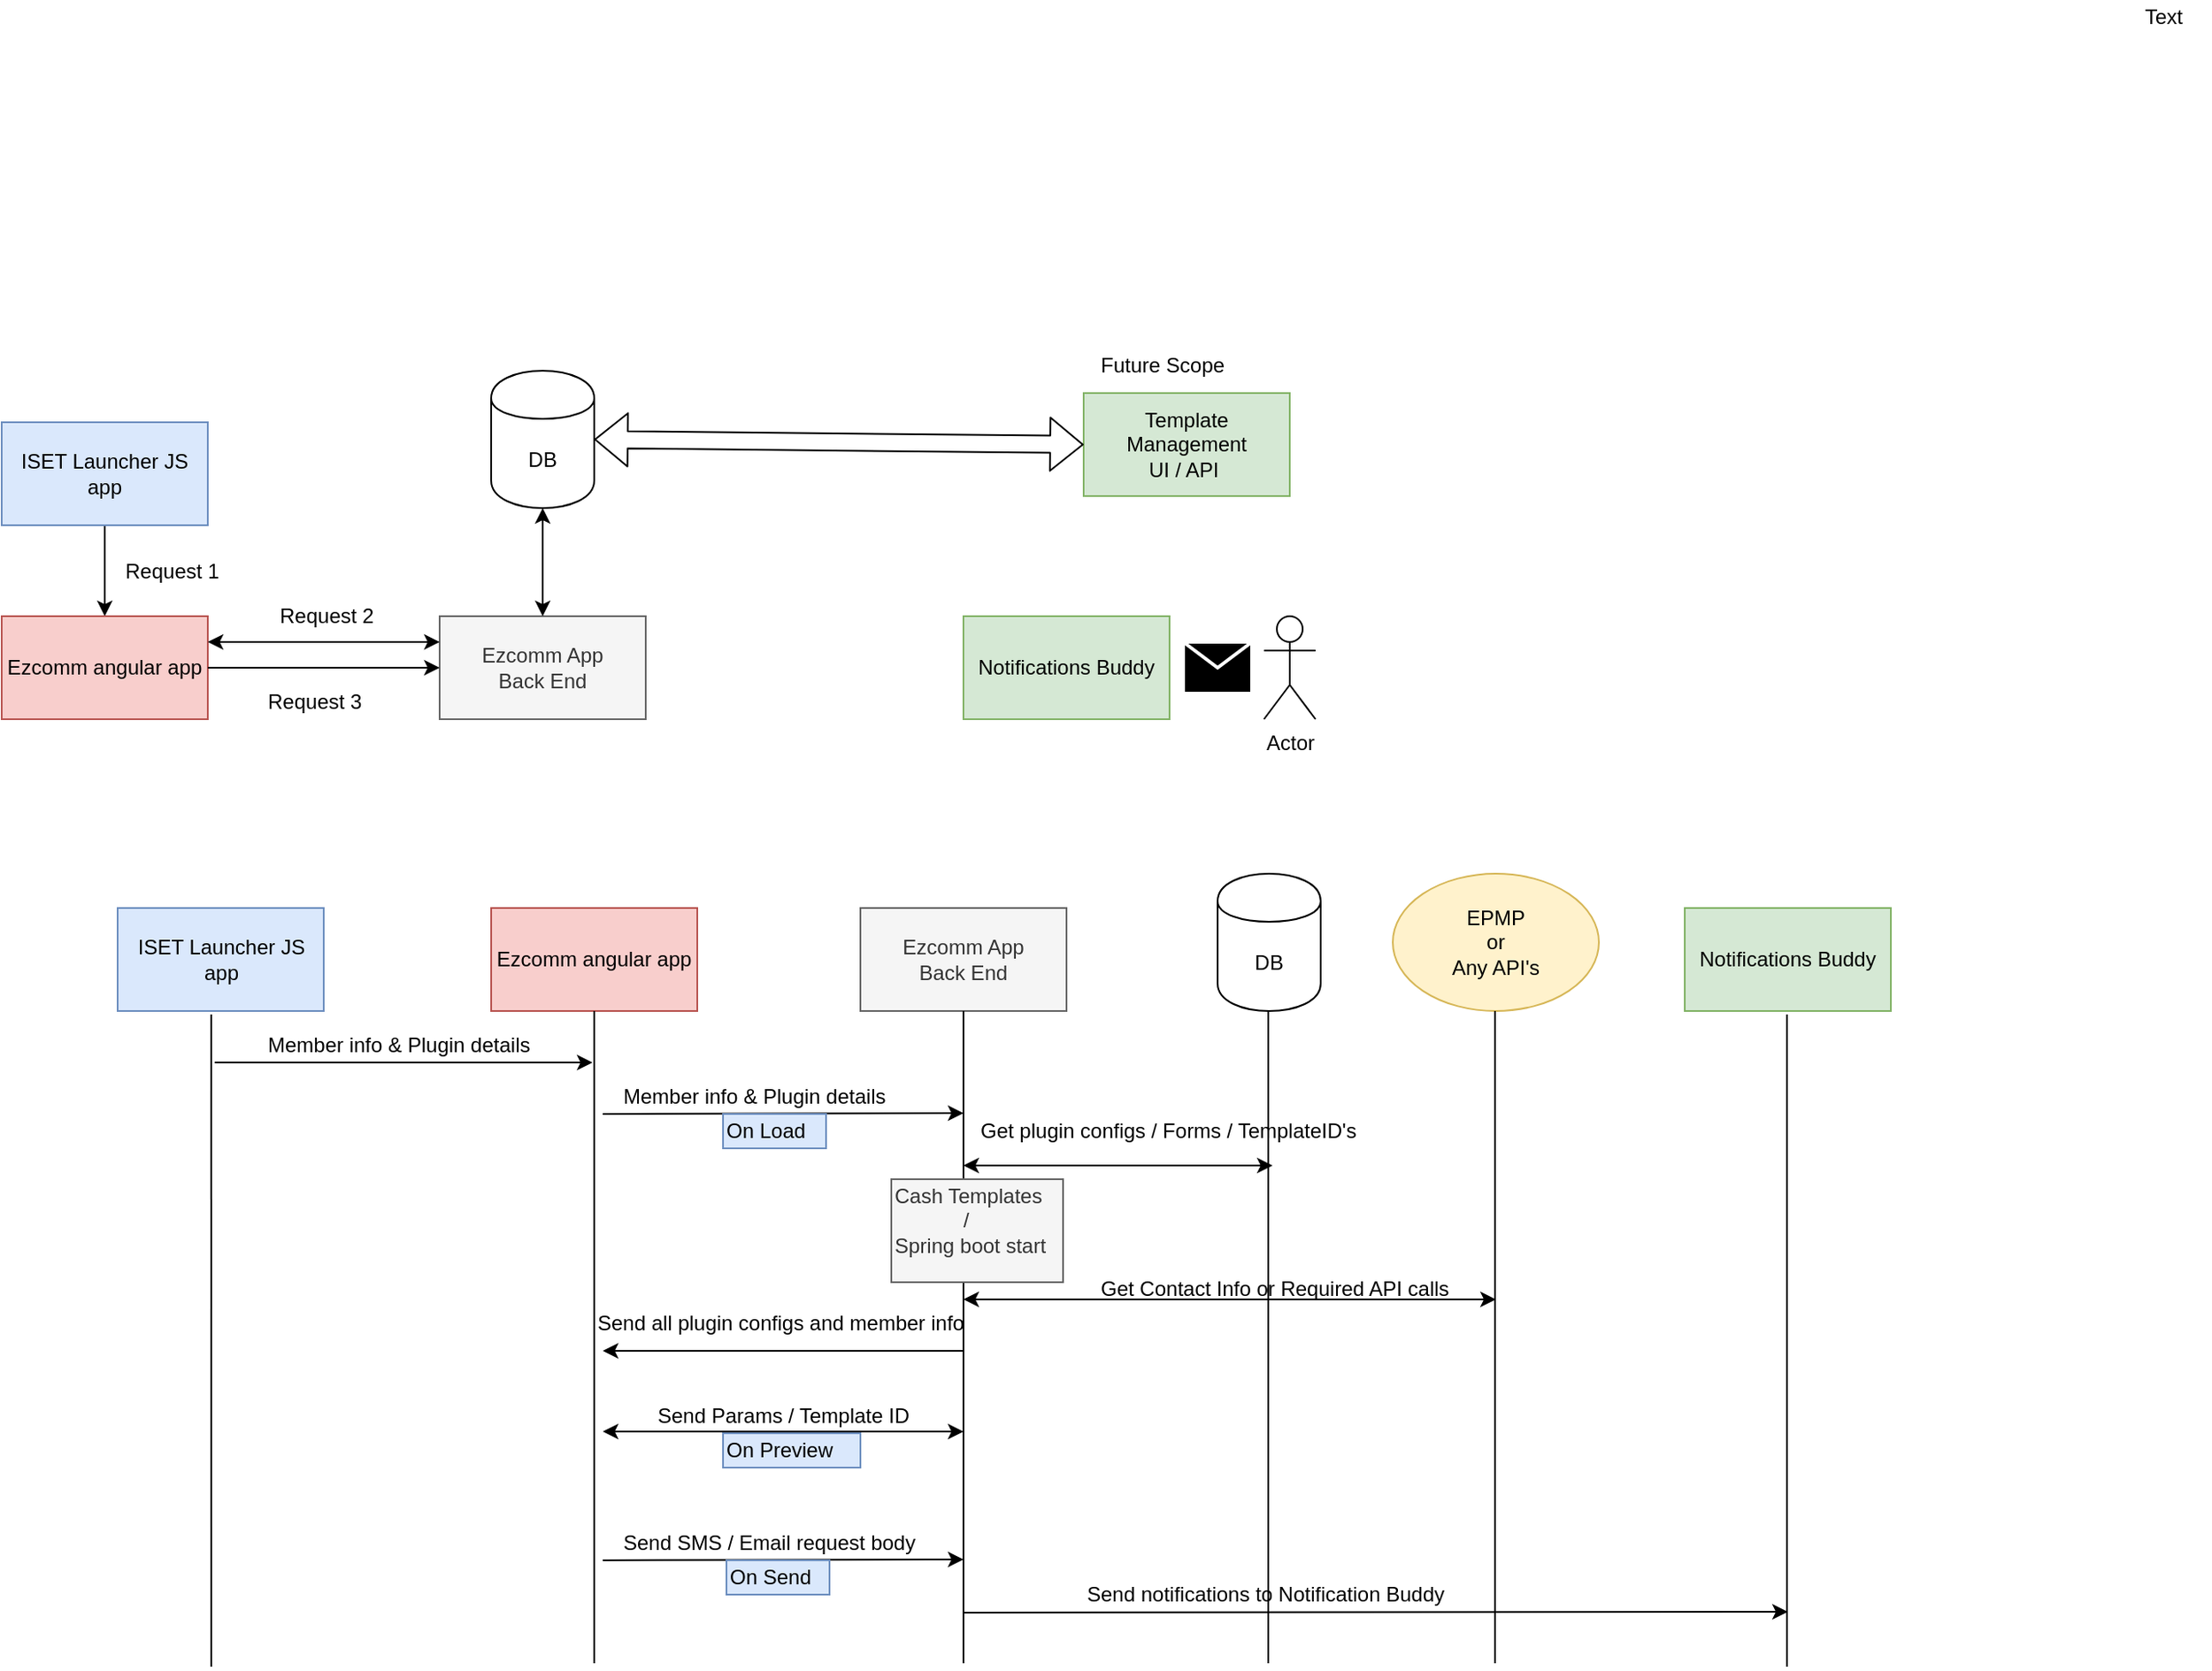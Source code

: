 <mxfile pages="2" version="11.1.5" type="github"><diagram id="Jnj3nrGfKaKhknIET4s6" name="Page-1"><mxGraphModel dx="1186" dy="700" grid="1" gridSize="10" guides="1" tooltips="1" connect="1" arrows="1" fold="1" page="1" pageScale="1" pageWidth="850" pageHeight="1100" math="0" shadow="0"><root><mxCell id="0"/><mxCell id="1" parent="0"/><mxCell id="eQCjs-hSMDamPjNQyQLW-1" style="edgeStyle=orthogonalEdgeStyle;rounded=0;orthogonalLoop=1;jettySize=auto;html=1;entryX=0.5;entryY=0;entryDx=0;entryDy=0;" edge="1" parent="1" source="eQCjs-hSMDamPjNQyQLW-2" target="eQCjs-hSMDamPjNQyQLW-8"><mxGeometry relative="1" as="geometry"/></mxCell><mxCell id="eQCjs-hSMDamPjNQyQLW-2" value="ISET Launcher JS app" style="rounded=0;whiteSpace=wrap;html=1;fillColor=#dae8fc;strokeColor=#6c8ebf;" vertex="1" parent="1"><mxGeometry x="40" y="286" width="120" height="60" as="geometry"/></mxCell><mxCell id="eQCjs-hSMDamPjNQyQLW-3" value="Ezcomm App&lt;br&gt;Back End&lt;br&gt;" style="rounded=0;whiteSpace=wrap;html=1;fillColor=#f5f5f5;strokeColor=#666666;fontColor=#333333;" vertex="1" parent="1"><mxGeometry x="295" y="399" width="120" height="60" as="geometry"/></mxCell><mxCell id="eQCjs-hSMDamPjNQyQLW-4" value="DB" style="shape=cylinder;whiteSpace=wrap;html=1;boundedLbl=1;backgroundOutline=1;fillColor=#ffffff;" vertex="1" parent="1"><mxGeometry x="325" y="256" width="60" height="80" as="geometry"/></mxCell><mxCell id="eQCjs-hSMDamPjNQyQLW-5" value="Notifications Buddy" style="rounded=0;whiteSpace=wrap;html=1;fillColor=#d5e8d4;strokeColor=#82b366;" vertex="1" parent="1"><mxGeometry x="600" y="399" width="120" height="60" as="geometry"/></mxCell><mxCell id="eQCjs-hSMDamPjNQyQLW-6" value="&lt;span&gt;Template Management&lt;br&gt;UI / API&amp;nbsp;&lt;br&gt;&lt;/span&gt;" style="rounded=0;whiteSpace=wrap;html=1;fillColor=#d5e8d4;strokeColor=#82b366;" vertex="1" parent="1"><mxGeometry x="670" y="269" width="120" height="60" as="geometry"/></mxCell><mxCell id="eQCjs-hSMDamPjNQyQLW-7" value="" style="shape=flexArrow;endArrow=classic;startArrow=classic;html=1;entryX=0;entryY=0.5;entryDx=0;entryDy=0;exitX=1;exitY=0.5;exitDx=0;exitDy=0;" edge="1" parent="1" source="eQCjs-hSMDamPjNQyQLW-4" target="eQCjs-hSMDamPjNQyQLW-6"><mxGeometry width="50" height="50" relative="1" as="geometry"><mxPoint x="590" y="299" as="sourcePoint"/><mxPoint x="320" y="499" as="targetPoint"/></mxGeometry></mxCell><mxCell id="eQCjs-hSMDamPjNQyQLW-8" value="Ezcomm angular app" style="rounded=0;whiteSpace=wrap;html=1;fillColor=#f8cecc;strokeColor=#b85450;" vertex="1" parent="1"><mxGeometry x="40" y="399" width="120" height="60" as="geometry"/></mxCell><mxCell id="eQCjs-hSMDamPjNQyQLW-9" style="edgeStyle=orthogonalEdgeStyle;rounded=0;orthogonalLoop=1;jettySize=auto;html=1;exitX=1;exitY=0.5;exitDx=0;exitDy=0;" edge="1" parent="1" source="eQCjs-hSMDamPjNQyQLW-8" target="eQCjs-hSMDamPjNQyQLW-3"><mxGeometry relative="1" as="geometry"><Array as="points"><mxPoint x="290" y="429"/></Array></mxGeometry></mxCell><mxCell id="eQCjs-hSMDamPjNQyQLW-10" value="" style="endArrow=classic;startArrow=classic;html=1;entryX=0;entryY=0.25;entryDx=0;entryDy=0;exitX=1;exitY=0.25;exitDx=0;exitDy=0;" edge="1" parent="1" source="eQCjs-hSMDamPjNQyQLW-8" target="eQCjs-hSMDamPjNQyQLW-3"><mxGeometry width="50" height="50" relative="1" as="geometry"><mxPoint x="40" y="529" as="sourcePoint"/><mxPoint x="90" y="479" as="targetPoint"/></mxGeometry></mxCell><mxCell id="eQCjs-hSMDamPjNQyQLW-11" value="Request 1" style="text;html=1;resizable=0;points=[];autosize=1;align=left;verticalAlign=top;spacingTop=-4;" vertex="1" parent="1"><mxGeometry x="110" y="362.5" width="70" height="20" as="geometry"/></mxCell><mxCell id="eQCjs-hSMDamPjNQyQLW-12" value="Request 2" style="text;html=1;resizable=0;points=[];autosize=1;align=left;verticalAlign=top;spacingTop=-4;" vertex="1" parent="1"><mxGeometry x="200" y="389" width="70" height="20" as="geometry"/></mxCell><mxCell id="eQCjs-hSMDamPjNQyQLW-13" value="Request 3" style="text;html=1;resizable=0;points=[];autosize=1;align=left;verticalAlign=top;spacingTop=-4;" vertex="1" parent="1"><mxGeometry x="192.5" y="439" width="70" height="20" as="geometry"/></mxCell><mxCell id="eQCjs-hSMDamPjNQyQLW-14" value="Actor" style="shape=umlActor;verticalLabelPosition=bottom;labelBackgroundColor=#ffffff;verticalAlign=top;html=1;outlineConnect=0;fillColor=#ffffff;" vertex="1" parent="1"><mxGeometry x="775" y="399" width="30" height="60" as="geometry"/></mxCell><mxCell id="eQCjs-hSMDamPjNQyQLW-15" value="" style="shape=message;whiteSpace=wrap;html=1;outlineConnect=0;fillColor=#000000;strokeColor=#ffffff;strokeWidth=2;" vertex="1" parent="1"><mxGeometry x="728" y="414" width="40" height="30" as="geometry"/></mxCell><mxCell id="eQCjs-hSMDamPjNQyQLW-16" value="" style="endArrow=classic;startArrow=classic;html=1;entryX=0.5;entryY=1;entryDx=0;entryDy=0;exitX=0.5;exitY=0;exitDx=0;exitDy=0;" edge="1" parent="1" source="eQCjs-hSMDamPjNQyQLW-3" target="eQCjs-hSMDamPjNQyQLW-4"><mxGeometry width="50" height="50" relative="1" as="geometry"><mxPoint x="40" y="549" as="sourcePoint"/><mxPoint x="90" y="499" as="targetPoint"/></mxGeometry></mxCell><mxCell id="eQCjs-hSMDamPjNQyQLW-17" value="Future Scope" style="text;html=1;resizable=0;points=[];autosize=1;align=left;verticalAlign=top;spacingTop=-4;" vertex="1" parent="1"><mxGeometry x="678" y="243" width="90" height="20" as="geometry"/></mxCell><mxCell id="eQCjs-hSMDamPjNQyQLW-18" value="ISET Launcher JS app" style="rounded=0;whiteSpace=wrap;html=1;fillColor=#dae8fc;strokeColor=#6c8ebf;" vertex="1" parent="1"><mxGeometry x="107.5" y="569" width="120" height="60" as="geometry"/></mxCell><mxCell id="eQCjs-hSMDamPjNQyQLW-19" value="Ezcomm angular app" style="rounded=0;whiteSpace=wrap;html=1;fillColor=#f8cecc;strokeColor=#b85450;" vertex="1" parent="1"><mxGeometry x="325" y="569" width="120" height="60" as="geometry"/></mxCell><mxCell id="eQCjs-hSMDamPjNQyQLW-20" value="Ezcomm App&lt;br&gt;Back End&lt;br&gt;" style="rounded=0;whiteSpace=wrap;html=1;fillColor=#f5f5f5;strokeColor=#666666;fontColor=#333333;" vertex="1" parent="1"><mxGeometry x="540" y="569" width="120" height="60" as="geometry"/></mxCell><mxCell id="eQCjs-hSMDamPjNQyQLW-21" value="DB" style="shape=cylinder;whiteSpace=wrap;html=1;boundedLbl=1;backgroundOutline=1;fillColor=#ffffff;" vertex="1" parent="1"><mxGeometry x="748" y="549" width="60" height="80" as="geometry"/></mxCell><mxCell id="eQCjs-hSMDamPjNQyQLW-22" value="" style="endArrow=none;html=1;entryX=0.454;entryY=1.033;entryDx=0;entryDy=0;entryPerimeter=0;" edge="1" parent="1" target="eQCjs-hSMDamPjNQyQLW-18"><mxGeometry width="50" height="50" relative="1" as="geometry"><mxPoint x="162" y="1011" as="sourcePoint"/><mxPoint x="90" y="649" as="targetPoint"/></mxGeometry></mxCell><mxCell id="eQCjs-hSMDamPjNQyQLW-23" value="" style="endArrow=none;html=1;entryX=0.454;entryY=1.033;entryDx=0;entryDy=0;entryPerimeter=0;" edge="1" parent="1"><mxGeometry width="50" height="50" relative="1" as="geometry"><mxPoint x="385" y="1009" as="sourcePoint"/><mxPoint x="385" y="629" as="targetPoint"/></mxGeometry></mxCell><mxCell id="eQCjs-hSMDamPjNQyQLW-24" value="" style="endArrow=none;html=1;entryX=0.454;entryY=1.033;entryDx=0;entryDy=0;entryPerimeter=0;" edge="1" parent="1"><mxGeometry width="50" height="50" relative="1" as="geometry"><mxPoint x="600" y="1009" as="sourcePoint"/><mxPoint x="600" y="629" as="targetPoint"/></mxGeometry></mxCell><mxCell id="eQCjs-hSMDamPjNQyQLW-25" value="" style="endArrow=none;html=1;entryX=0.454;entryY=1.033;entryDx=0;entryDy=0;entryPerimeter=0;" edge="1" parent="1"><mxGeometry width="50" height="50" relative="1" as="geometry"><mxPoint x="777.5" y="1009" as="sourcePoint"/><mxPoint x="777.5" y="629" as="targetPoint"/></mxGeometry></mxCell><mxCell id="eQCjs-hSMDamPjNQyQLW-26" value="" style="endArrow=classic;html=1;" edge="1" parent="1"><mxGeometry width="50" height="50" relative="1" as="geometry"><mxPoint x="164" y="659" as="sourcePoint"/><mxPoint x="384" y="659" as="targetPoint"/></mxGeometry></mxCell><mxCell id="eQCjs-hSMDamPjNQyQLW-27" value="Member info &amp;amp; Plugin details" style="text;html=1;resizable=0;points=[];autosize=1;align=left;verticalAlign=top;spacingTop=-4;" vertex="1" parent="1"><mxGeometry x="192.5" y="639" width="170" height="20" as="geometry"/></mxCell><mxCell id="eQCjs-hSMDamPjNQyQLW-28" value="Member info &amp;amp; Plugin details" style="text;html=1;resizable=0;points=[];autosize=1;align=left;verticalAlign=top;spacingTop=-4;" vertex="1" parent="1"><mxGeometry x="400" y="669" width="170" height="20" as="geometry"/></mxCell><mxCell id="eQCjs-hSMDamPjNQyQLW-29" value="" style="endArrow=classic;html=1;" edge="1" parent="1"><mxGeometry width="50" height="50" relative="1" as="geometry"><mxPoint x="390" y="689" as="sourcePoint"/><mxPoint x="600" y="688.5" as="targetPoint"/></mxGeometry></mxCell><mxCell id="eQCjs-hSMDamPjNQyQLW-30" value="Get plugin configs / Forms / TemplateID's" style="text;html=1;resizable=0;points=[];autosize=1;align=left;verticalAlign=top;spacingTop=-4;" vertex="1" parent="1"><mxGeometry x="608" y="689" width="230" height="20" as="geometry"/></mxCell><mxCell id="eQCjs-hSMDamPjNQyQLW-31" value="" style="endArrow=classic;startArrow=classic;html=1;" edge="1" parent="1"><mxGeometry width="50" height="50" relative="1" as="geometry"><mxPoint x="600" y="719" as="sourcePoint"/><mxPoint x="780" y="719" as="targetPoint"/></mxGeometry></mxCell><mxCell id="eQCjs-hSMDamPjNQyQLW-32" value="EPMP &lt;br&gt;or &lt;br&gt;Any API's" style="ellipse;whiteSpace=wrap;html=1;fillColor=#fff2cc;strokeColor=#d6b656;" vertex="1" parent="1"><mxGeometry x="850" y="549" width="120" height="80" as="geometry"/></mxCell><mxCell id="eQCjs-hSMDamPjNQyQLW-33" value="" style="endArrow=none;html=1;entryX=0.454;entryY=1.033;entryDx=0;entryDy=0;entryPerimeter=0;" edge="1" parent="1"><mxGeometry width="50" height="50" relative="1" as="geometry"><mxPoint x="909.5" y="1009" as="sourcePoint"/><mxPoint x="909.5" y="629" as="targetPoint"/></mxGeometry></mxCell><mxCell id="eQCjs-hSMDamPjNQyQLW-34" value="" style="endArrow=classic;startArrow=classic;html=1;" edge="1" parent="1"><mxGeometry width="50" height="50" relative="1" as="geometry"><mxPoint x="600" y="797" as="sourcePoint"/><mxPoint x="910" y="797" as="targetPoint"/></mxGeometry></mxCell><mxCell id="eQCjs-hSMDamPjNQyQLW-35" value="Get Contact Info or Required API calls" style="text;html=1;resizable=0;points=[];autosize=1;align=left;verticalAlign=top;spacingTop=-4;" vertex="1" parent="1"><mxGeometry x="678" y="781" width="220" height="20" as="geometry"/></mxCell><mxCell id="eQCjs-hSMDamPjNQyQLW-36" value="" style="endArrow=classic;html=1;" edge="1" parent="1"><mxGeometry width="50" height="50" relative="1" as="geometry"><mxPoint x="600" y="827" as="sourcePoint"/><mxPoint x="390" y="827" as="targetPoint"/></mxGeometry></mxCell><mxCell id="eQCjs-hSMDamPjNQyQLW-37" value="Send all plugin configs and member info" style="text;html=1;resizable=0;points=[];autosize=1;align=left;verticalAlign=top;spacingTop=-4;" vertex="1" parent="1"><mxGeometry x="385" y="801" width="230" height="20" as="geometry"/></mxCell><mxCell id="eQCjs-hSMDamPjNQyQLW-38" value="On Load" style="text;html=1;resizable=0;points=[];autosize=1;align=left;verticalAlign=top;spacingTop=-4;fillColor=#dae8fc;strokeColor=#6c8ebf;" vertex="1" parent="1"><mxGeometry x="460" y="689" width="60" height="20" as="geometry"/></mxCell><mxCell id="eQCjs-hSMDamPjNQyQLW-39" value="On Preview" style="text;html=1;resizable=0;points=[];autosize=1;align=left;verticalAlign=top;spacingTop=-4;fillColor=#dae8fc;strokeColor=#6c8ebf;" vertex="1" parent="1"><mxGeometry x="460" y="875" width="80" height="20" as="geometry"/></mxCell><mxCell id="eQCjs-hSMDamPjNQyQLW-40" value="Send Params / Template ID" style="text;html=1;resizable=0;points=[];autosize=1;align=left;verticalAlign=top;spacingTop=-4;" vertex="1" parent="1"><mxGeometry x="420" y="855" width="160" height="20" as="geometry"/></mxCell><mxCell id="eQCjs-hSMDamPjNQyQLW-41" value="Cash Templates&lt;br&gt;&amp;nbsp; &amp;nbsp; &amp;nbsp; &amp;nbsp; &amp;nbsp; &amp;nbsp; /&lt;br&gt;Spring boot start&lt;br&gt;&amp;nbsp;&lt;br&gt;" style="text;html=1;resizable=0;points=[];autosize=1;align=left;verticalAlign=top;spacingTop=-4;fillColor=#f5f5f5;strokeColor=#666666;fontColor=#333333;" vertex="1" parent="1"><mxGeometry x="558" y="727" width="100" height="60" as="geometry"/></mxCell><mxCell id="eQCjs-hSMDamPjNQyQLW-42" value="" style="endArrow=classic;startArrow=classic;html=1;" edge="1" parent="1"><mxGeometry width="50" height="50" relative="1" as="geometry"><mxPoint x="390" y="874" as="sourcePoint"/><mxPoint x="600" y="874" as="targetPoint"/></mxGeometry></mxCell><mxCell id="eQCjs-hSMDamPjNQyQLW-43" value="Text" style="text;html=1;resizable=0;points=[];autosize=1;align=left;verticalAlign=top;spacingTop=-4;" vertex="1" parent="1"><mxGeometry x="1286" y="40" width="40" height="20" as="geometry"/></mxCell><mxCell id="eQCjs-hSMDamPjNQyQLW-44" value="Send SMS / Email request body" style="text;html=1;resizable=0;points=[];autosize=1;align=left;verticalAlign=top;spacingTop=-4;" vertex="1" parent="1"><mxGeometry x="400" y="929" width="190" height="20" as="geometry"/></mxCell><mxCell id="eQCjs-hSMDamPjNQyQLW-45" value="" style="endArrow=classic;html=1;" edge="1" parent="1"><mxGeometry width="50" height="50" relative="1" as="geometry"><mxPoint x="390" y="949" as="sourcePoint"/><mxPoint x="600" y="948.5" as="targetPoint"/></mxGeometry></mxCell><mxCell id="eQCjs-hSMDamPjNQyQLW-46" value="Notifications Buddy" style="rounded=0;whiteSpace=wrap;html=1;fillColor=#d5e8d4;strokeColor=#82b366;" vertex="1" parent="1"><mxGeometry x="1020" y="569" width="120" height="60" as="geometry"/></mxCell><mxCell id="eQCjs-hSMDamPjNQyQLW-47" value="" style="endArrow=none;html=1;entryX=0.454;entryY=1.033;entryDx=0;entryDy=0;entryPerimeter=0;" edge="1" parent="1"><mxGeometry width="50" height="50" relative="1" as="geometry"><mxPoint x="1079.5" y="1011" as="sourcePoint"/><mxPoint x="1079.5" y="631" as="targetPoint"/></mxGeometry></mxCell><mxCell id="eQCjs-hSMDamPjNQyQLW-48" value="" style="endArrow=classic;html=1;" edge="1" parent="1"><mxGeometry width="50" height="50" relative="1" as="geometry"><mxPoint x="600" y="979.5" as="sourcePoint"/><mxPoint x="1080" y="979" as="targetPoint"/></mxGeometry></mxCell><mxCell id="eQCjs-hSMDamPjNQyQLW-49" value="Send notifications to Notification Buddy&amp;nbsp;" style="text;html=1;resizable=0;points=[];autosize=1;align=left;verticalAlign=top;spacingTop=-4;" vertex="1" parent="1"><mxGeometry x="670" y="959" width="230" height="20" as="geometry"/></mxCell><mxCell id="eQCjs-hSMDamPjNQyQLW-50" value="On Send" style="text;html=1;resizable=0;points=[];autosize=1;align=left;verticalAlign=top;spacingTop=-4;fillColor=#dae8fc;strokeColor=#6c8ebf;" vertex="1" parent="1"><mxGeometry x="462" y="949" width="60" height="20" as="geometry"/></mxCell></root></mxGraphModel></diagram><diagram id="tKABaYpKSlmtR1mfIAPA" name="High_level_flow"><mxGraphModel dx="1186" dy="700" grid="1" gridSize="10" guides="1" tooltips="1" connect="1" arrows="1" fold="1" page="1" pageScale="1" pageWidth="850" pageHeight="1100" math="0" shadow="0"><root><mxCell id="brE2_n38N__65L-iHubT-0"/><mxCell id="brE2_n38N__65L-iHubT-1" parent="brE2_n38N__65L-iHubT-0"/></root></mxGraphModel></diagram></mxfile>